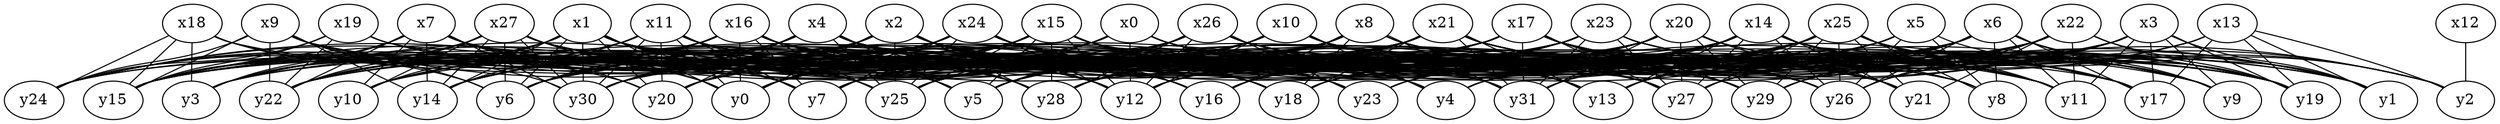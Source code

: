 strict graph grafo_28_32 {
	"x7";
	"x14";
	"x18";
	"x24";
	"x0";
	"x6";
	"x11";
	"x4";
	"x23";
	"x25";
	"x1";
	"x10";
	"x9";
	"x8";
	"x16";
	"x27";
	"x3";
	"x21";
	"x26";
	"x17";
	"x12";
	"x19";
	"x2";
	"x20";
	"x13";
	"x22";
	"x5";
	"x15";
	"y2";
	"y5";
	"y6";
	"y12";
	"y30";
	"y0";
	"y17";
	"y16";
	"y26";
	"y21";
	"y22";
	"y25";
	"y20";
	"y15";
	"y31";
	"y4";
	"y8";
	"y24";
	"y23";
	"y1";
	"y10";
	"y14";
	"y29";
	"y11";
	"y18";
	"y7";
	"y27";
	"y28";
	"y19";
	"y13";
	"y9";
	"y3";

	"x7" -- "y22";
	"x7" -- "y25";
	"x7" -- "y30";
	"x7" -- "y0";
	"x7" -- "y7";
	"x7" -- "y15";
	"x7" -- "y20";
	"x7" -- "y3";
	"x7" -- "y21";
	"x7" -- "y10";
	"x7" -- "y14";
	"x7" -- "y26";
	"x14" -- "y28";
	"x14" -- "y1";
	"x14" -- "y0";
	"x14" -- "y31";
	"x14" -- "y5";
	"x14" -- "y2";
	"x14" -- "y23";
	"x14" -- "y13";
	"x14" -- "y27";
	"x14" -- "y4";
	"x14" -- "y11";
	"x14" -- "y26";
	"x14" -- "y25";
	"x14" -- "y20";
	"x14" -- "y7";
	"x14" -- "y30";
	"x14" -- "y21";
	"x14" -- "y12";
	"x14" -- "y9";
	"x14" -- "y17";
	"x14" -- "y18";
	"x14" -- "y15";
	"x18" -- "y15";
	"x18" -- "y24";
	"x18" -- "y11";
	"x18" -- "y3";
	"x18" -- "y20";
	"x18" -- "y6";
	"x24" -- "y13";
	"x24" -- "y25";
	"x24" -- "y15";
	"x24" -- "y16";
	"x24" -- "y12";
	"x24" -- "y10";
	"x24" -- "y17";
	"x24" -- "y31";
	"x24" -- "y26";
	"x24" -- "y23";
	"x24" -- "y11";
	"x24" -- "y0";
	"x24" -- "y4";
	"x24" -- "y7";
	"x24" -- "y22";
	"x24" -- "y29";
	"x24" -- "y30";
	"x24" -- "y27";
	"x24" -- "y6";
	"x24" -- "y18";
	"x0" -- "y31";
	"x0" -- "y27";
	"x0" -- "y4";
	"x0" -- "y13";
	"x0" -- "y21";
	"x0" -- "y12";
	"x0" -- "y22";
	"x0" -- "y25";
	"x0" -- "y24";
	"x6" -- "y13";
	"x6" -- "y23";
	"x6" -- "y19";
	"x6" -- "y9";
	"x6" -- "y31";
	"x6" -- "y12";
	"x6" -- "y11";
	"x6" -- "y17";
	"x6" -- "y20";
	"x6" -- "y8";
	"x6" -- "y26";
	"x6" -- "y27";
	"x6" -- "y30";
	"x6" -- "y29";
	"x6" -- "y15";
	"x11" -- "y12";
	"x11" -- "y31";
	"x11" -- "y28";
	"x11" -- "y27";
	"x11" -- "y14";
	"x11" -- "y15";
	"x11" -- "y18";
	"x11" -- "y20";
	"x11" -- "y23";
	"x11" -- "y0";
	"x11" -- "y30";
	"x11" -- "y7";
	"x11" -- "y22";
	"x11" -- "y25";
	"x4" -- "y14";
	"x4" -- "y8";
	"x4" -- "y23";
	"x4" -- "y18";
	"x4" -- "y1";
	"x4" -- "y16";
	"x4" -- "y30";
	"x4" -- "y20";
	"x4" -- "y24";
	"x4" -- "y6";
	"x4" -- "y28";
	"x4" -- "y5";
	"x4" -- "y29";
	"x4" -- "y22";
	"x4" -- "y25";
	"x4" -- "y10";
	"x4" -- "y13";
	"x4" -- "y4";
	"x23" -- "y11";
	"x23" -- "y14";
	"x23" -- "y7";
	"x23" -- "y27";
	"x23" -- "y22";
	"x23" -- "y18";
	"x23" -- "y16";
	"x23" -- "y2";
	"x23" -- "y31";
	"x23" -- "y6";
	"x23" -- "y19";
	"x23" -- "y9";
	"x23" -- "y28";
	"x25" -- "y9";
	"x25" -- "y25";
	"x25" -- "y17";
	"x25" -- "y0";
	"x25" -- "y11";
	"x25" -- "y22";
	"x25" -- "y6";
	"x25" -- "y3";
	"x25" -- "y27";
	"x25" -- "y21";
	"x25" -- "y31";
	"x25" -- "y8";
	"x25" -- "y13";
	"x25" -- "y18";
	"x25" -- "y20";
	"x25" -- "y29";
	"x25" -- "y2";
	"x25" -- "y26";
	"x1" -- "y5";
	"x1" -- "y23";
	"x1" -- "y31";
	"x1" -- "y13";
	"x1" -- "y10";
	"x1" -- "y27";
	"x1" -- "y18";
	"x1" -- "y25";
	"x1" -- "y0";
	"x1" -- "y15";
	"x1" -- "y22";
	"x1" -- "y6";
	"x1" -- "y20";
	"x1" -- "y29";
	"x1" -- "y7";
	"x1" -- "y30";
	"x1" -- "y12";
	"x1" -- "y3";
	"x1" -- "y14";
	"x10" -- "y14";
	"x10" -- "y11";
	"x10" -- "y12";
	"x10" -- "y4";
	"x10" -- "y30";
	"x10" -- "y0";
	"x10" -- "y17";
	"x10" -- "y5";
	"x10" -- "y27";
	"x10" -- "y28";
	"x10" -- "y26";
	"x9" -- "y24";
	"x9" -- "y14";
	"x9" -- "y18";
	"x9" -- "y15";
	"x9" -- "y6";
	"x9" -- "y22";
	"x9" -- "y29";
	"x9" -- "y30";
	"x9" -- "y27";
	"x8" -- "y3";
	"x8" -- "y8";
	"x8" -- "y28";
	"x8" -- "y9";
	"x8" -- "y21";
	"x8" -- "y18";
	"x8" -- "y15";
	"x8" -- "y16";
	"x8" -- "y31";
	"x8" -- "y24";
	"x8" -- "y11";
	"x8" -- "y25";
	"x8" -- "y26";
	"x16" -- "y24";
	"x16" -- "y3";
	"x16" -- "y25";
	"x16" -- "y10";
	"x16" -- "y0";
	"x16" -- "y1";
	"x16" -- "y13";
	"x16" -- "y6";
	"x16" -- "y12";
	"x16" -- "y7";
	"x16" -- "y15";
	"x16" -- "y16";
	"x16" -- "y4";
	"x16" -- "y8";
	"x16" -- "y19";
	"x16" -- "y22";
	"x16" -- "y28";
	"x27" -- "y10";
	"x27" -- "y5";
	"x27" -- "y0";
	"x27" -- "y15";
	"x27" -- "y30";
	"x27" -- "y3";
	"x27" -- "y22";
	"x27" -- "y16";
	"x27" -- "y28";
	"x27" -- "y6";
	"x27" -- "y12";
	"x27" -- "y4";
	"x27" -- "y14";
	"x27" -- "y13";
	"x3" -- "y29";
	"x3" -- "y12";
	"x3" -- "y13";
	"x3" -- "y28";
	"x3" -- "y9";
	"x3" -- "y23";
	"x3" -- "y26";
	"x3" -- "y1";
	"x3" -- "y19";
	"x3" -- "y7";
	"x3" -- "y22";
	"x3" -- "y17";
	"x3" -- "y11";
	"x3" -- "y4";
	"x21" -- "y15";
	"x21" -- "y16";
	"x21" -- "y2";
	"x21" -- "y8";
	"x21" -- "y7";
	"x21" -- "y11";
	"x21" -- "y25";
	"x21" -- "y14";
	"x21" -- "y0";
	"x21" -- "y5";
	"x21" -- "y10";
	"x21" -- "y19";
	"x21" -- "y3";
	"x21" -- "y1";
	"x21" -- "y13";
	"x21" -- "y18";
	"x21" -- "y12";
	"x21" -- "y21";
	"x21" -- "y6";
	"x21" -- "y17";
	"x21" -- "y31";
	"x26" -- "y13";
	"x26" -- "y28";
	"x26" -- "y15";
	"x26" -- "y9";
	"x26" -- "y17";
	"x26" -- "y26";
	"x26" -- "y12";
	"x26" -- "y3";
	"x26" -- "y24";
	"x26" -- "y23";
	"x26" -- "y5";
	"x26" -- "y0";
	"x26" -- "y21";
	"x26" -- "y14";
	"x26" -- "y11";
	"x26" -- "y29";
	"x17" -- "y31";
	"x17" -- "y6";
	"x17" -- "y27";
	"x17" -- "y0";
	"x17" -- "y29";
	"x17" -- "y30";
	"x17" -- "y9";
	"x17" -- "y19";
	"x17" -- "y20";
	"x17" -- "y26";
	"x17" -- "y14";
	"x17" -- "y11";
	"x17" -- "y24";
	"x17" -- "y16";
	"x17" -- "y12";
	"x17" -- "y1";
	"x17" -- "y21";
	"x17" -- "y25";
	"x17" -- "y28";
	"x17" -- "y17";
	"x17" -- "y7";
	"x19" -- "y26";
	"x19" -- "y22";
	"x19" -- "y24";
	"x19" -- "y9";
	"x19" -- "y7";
	"x19" -- "y15";
	"x2" -- "y26";
	"x2" -- "y24";
	"x2" -- "y31";
	"x2" -- "y12";
	"x2" -- "y18";
	"x2" -- "y4";
	"x2" -- "y0";
	"x2" -- "y25";
	"x2" -- "y30";
	"x2" -- "y14";
	"x2" -- "y27";
	"x2" -- "y15";
	"x2" -- "y16";
	"x2" -- "y20";
	"x2" -- "y19";
	"x2" -- "y17";
	"x2" -- "y10";
	"x2" -- "y28";
	"x20" -- "y30";
	"x20" -- "y23";
	"x20" -- "y1";
	"x20" -- "y21";
	"x20" -- "y20";
	"x20" -- "y27";
	"x20" -- "y29";
	"x20" -- "y7";
	"x20" -- "y19";
	"x20" -- "y16";
	"x20" -- "y12";
	"x20" -- "y18";
	"x20" -- "y6";
	"x20" -- "y31";
	"x13" -- "y29";
	"x13" -- "y1";
	"x13" -- "y4";
	"x13" -- "y27";
	"x13" -- "y2";
	"x13" -- "y17";
	"x13" -- "y19";
	"x22" -- "y21";
	"x22" -- "y5";
	"x22" -- "y26";
	"x22" -- "y11";
	"x22" -- "y19";
	"x22" -- "y27";
	"x22" -- "y25";
	"x22" -- "y13";
	"x22" -- "y18";
	"x22" -- "y1";
	"x22" -- "y10";
	"x5" -- "y18";
	"x5" -- "y4";
	"x5" -- "y16";
	"x5" -- "y26";
	"x5" -- "y9";
	"x5" -- "y8";
	"x5" -- "y0";
	"x5" -- "y13";
	"x15" -- "y29";
	"x15" -- "y5";
	"x15" -- "y7";
	"x15" -- "y0";
	"x15" -- "y23";
	"x15" -- "y18";
	"x15" -- "y4";
	"x15" -- "y25";
	"x15" -- "y31";
	"x15" -- "y26";
	"x15" -- "y13";
	"x15" -- "y19";
	"x15" -- "y28";
	"x15" -- "y6";
	"x15" -- "y14";
	"x15" -- "y12";
	"x15" -- "y27";
	"x15" -- "y20";
	"x15" -- "y30";
	"x12" -- "y2";
}
